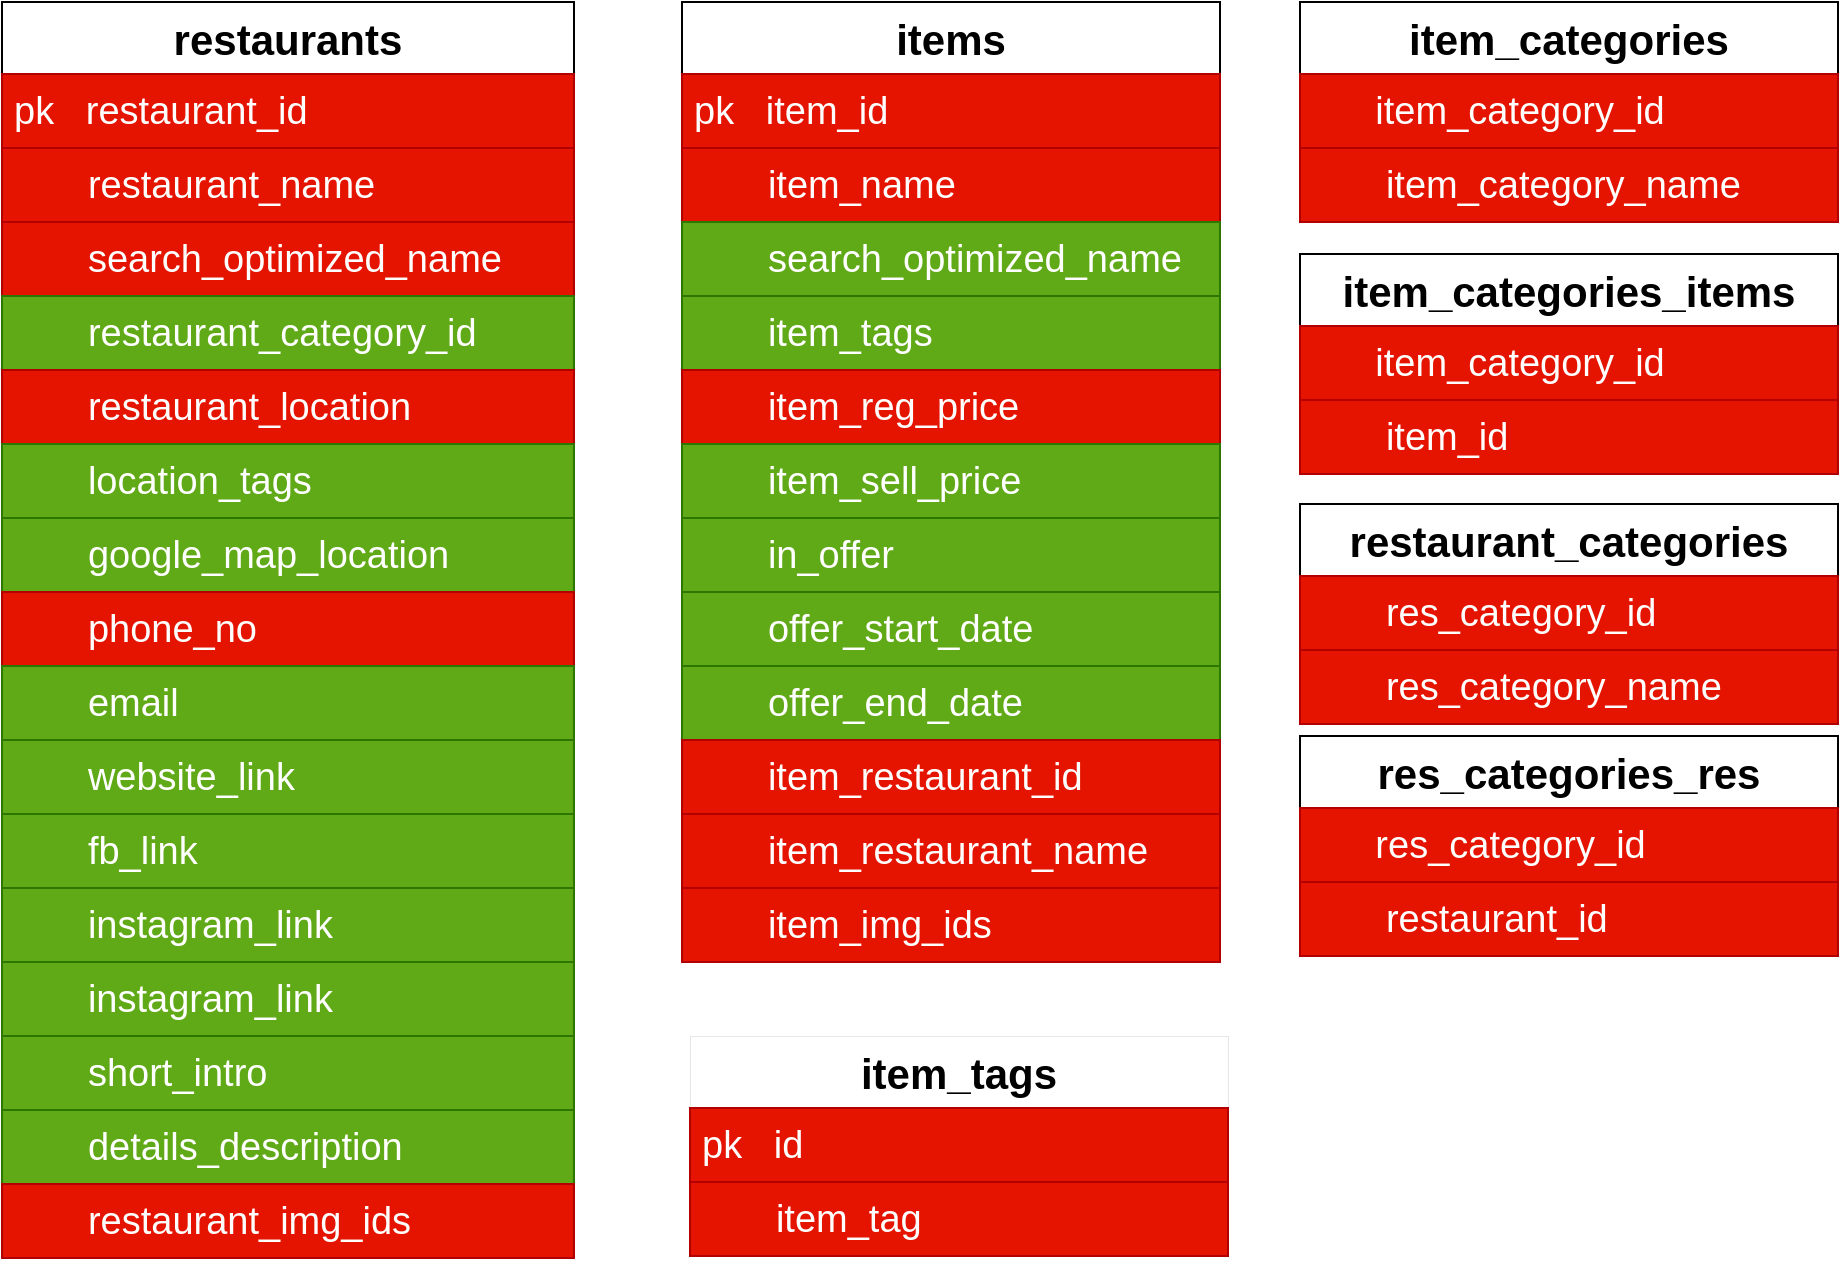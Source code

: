 <mxfile>
    <diagram id="-TH5niIT8qfvevKe-ZTf" name="Page-1">
        <mxGraphModel dx="811" dy="301" grid="0" gridSize="10" guides="1" tooltips="1" connect="1" arrows="1" fold="1" page="1" pageScale="1" pageWidth="1169" pageHeight="827" background="#ffffff" math="0" shadow="0">
            <root>
                <mxCell id="0"/>
                <mxCell id="1" parent="0"/>
                <mxCell id="2" value="restaurants" style="swimlane;fontStyle=1;align=center;verticalAlign=middle;childLayout=stackLayout;horizontal=1;startSize=34;horizontalStack=0;resizeParent=1;resizeParentMax=0;resizeLast=0;collapsible=1;marginBottom=0;strokeWidth=1;fontSize=21;labelBackgroundColor=none;strokeColor=#000000;swimlaneLine=0;fillColor=default;" vertex="1" parent="1">
                    <mxGeometry x="19" y="39" width="286" height="628" as="geometry">
                        <mxRectangle x="19" y="39" width="260" height="36" as="alternateBounds"/>
                    </mxGeometry>
                </mxCell>
                <mxCell id="4" value="" style="line;strokeWidth=1;fillColor=none;align=left;verticalAlign=middle;spacingTop=-1;spacingLeft=3;spacingRight=3;rotatable=0;labelPosition=right;points=[];portConstraint=eastwest;strokeColor=none;" vertex="1" parent="2">
                    <mxGeometry y="34" width="286" height="2" as="geometry"/>
                </mxCell>
                <mxCell id="14" value="pk   restaurant_id" style="text;strokeColor=#B20000;fillColor=#e51400;align=left;verticalAlign=top;spacingLeft=4;spacingRight=4;overflow=hidden;rotatable=0;points=[[0,0.5],[1,0.5]];portConstraint=eastwest;labelBackgroundColor=none;fontColor=#ffffff;strokeWidth=1;fontSize=19;" vertex="1" parent="2">
                    <mxGeometry y="36" width="286" height="37" as="geometry"/>
                </mxCell>
                <mxCell id="16" value="       restaurant_name" style="text;strokeColor=#B20000;fillColor=#e51400;align=left;verticalAlign=top;spacingLeft=4;spacingRight=4;overflow=hidden;rotatable=0;points=[[0,0.5],[1,0.5]];portConstraint=eastwest;labelBackgroundColor=none;fontColor=#ffffff;strokeWidth=1;fontSize=19;" vertex="1" parent="2">
                    <mxGeometry y="73" width="286" height="37" as="geometry"/>
                </mxCell>
                <mxCell id="23" value="       search_optimized_name" style="text;strokeColor=#B20000;fillColor=#e51400;align=left;verticalAlign=top;spacingLeft=4;spacingRight=4;overflow=hidden;rotatable=0;points=[[0,0.5],[1,0.5]];portConstraint=eastwest;labelBackgroundColor=none;fontColor=#ffffff;strokeWidth=1;fontSize=19;" vertex="1" parent="2">
                    <mxGeometry y="110" width="286" height="37" as="geometry"/>
                </mxCell>
                <mxCell id="21" value="       restaurant_category_id" style="text;strokeColor=#2D7600;fillColor=#60a917;align=left;verticalAlign=top;spacingLeft=4;spacingRight=4;overflow=hidden;rotatable=0;points=[[0,0.5],[1,0.5]];portConstraint=eastwest;labelBackgroundColor=none;fontColor=#ffffff;strokeWidth=1;fontSize=19;" vertex="1" parent="2">
                    <mxGeometry y="147" width="286" height="37" as="geometry"/>
                </mxCell>
                <mxCell id="22" value="       restaurant_location" style="text;strokeColor=#B20000;fillColor=#e51400;align=left;verticalAlign=top;spacingLeft=4;spacingRight=4;overflow=hidden;rotatable=0;points=[[0,0.5],[1,0.5]];portConstraint=eastwest;labelBackgroundColor=none;fontColor=#ffffff;strokeWidth=1;fontSize=19;" vertex="1" parent="2">
                    <mxGeometry y="184" width="286" height="37" as="geometry"/>
                </mxCell>
                <mxCell id="32" value="       location_tags" style="text;strokeColor=#2D7600;fillColor=#60a917;align=left;verticalAlign=top;spacingLeft=4;spacingRight=4;overflow=hidden;rotatable=0;points=[[0,0.5],[1,0.5]];portConstraint=eastwest;labelBackgroundColor=none;fontColor=#ffffff;strokeWidth=1;fontSize=19;" vertex="1" parent="2">
                    <mxGeometry y="221" width="286" height="37" as="geometry"/>
                </mxCell>
                <mxCell id="24" value="       google_map_location" style="text;strokeColor=#2D7600;fillColor=#60a917;align=left;verticalAlign=top;spacingLeft=4;spacingRight=4;overflow=hidden;rotatable=0;points=[[0,0.5],[1,0.5]];portConstraint=eastwest;labelBackgroundColor=none;fontColor=#ffffff;strokeWidth=1;fontSize=19;" vertex="1" parent="2">
                    <mxGeometry y="258" width="286" height="37" as="geometry"/>
                </mxCell>
                <mxCell id="26" value="       phone_no" style="text;strokeColor=#B20000;fillColor=#e51400;align=left;verticalAlign=top;spacingLeft=4;spacingRight=4;overflow=hidden;rotatable=0;points=[[0,0.5],[1,0.5]];portConstraint=eastwest;labelBackgroundColor=none;fontColor=#ffffff;strokeWidth=1;fontSize=19;" vertex="1" parent="2">
                    <mxGeometry y="295" width="286" height="37" as="geometry"/>
                </mxCell>
                <mxCell id="27" value="       email" style="text;strokeColor=#2D7600;fillColor=#60a917;align=left;verticalAlign=top;spacingLeft=4;spacingRight=4;overflow=hidden;rotatable=0;points=[[0,0.5],[1,0.5]];portConstraint=eastwest;labelBackgroundColor=none;fontColor=#ffffff;strokeWidth=1;fontSize=19;" vertex="1" parent="2">
                    <mxGeometry y="332" width="286" height="37" as="geometry"/>
                </mxCell>
                <mxCell id="28" value="       website_link" style="text;strokeColor=#2D7600;fillColor=#60a917;align=left;verticalAlign=top;spacingLeft=4;spacingRight=4;overflow=hidden;rotatable=0;points=[[0,0.5],[1,0.5]];portConstraint=eastwest;labelBackgroundColor=none;fontColor=#ffffff;strokeWidth=1;fontSize=19;" vertex="1" parent="2">
                    <mxGeometry y="369" width="286" height="37" as="geometry"/>
                </mxCell>
                <mxCell id="29" value="       fb_link" style="text;strokeColor=#2D7600;fillColor=#60a917;align=left;verticalAlign=top;spacingLeft=4;spacingRight=4;overflow=hidden;rotatable=0;points=[[0,0.5],[1,0.5]];portConstraint=eastwest;labelBackgroundColor=none;fontColor=#ffffff;strokeWidth=1;fontSize=19;" vertex="1" parent="2">
                    <mxGeometry y="406" width="286" height="37" as="geometry"/>
                </mxCell>
                <mxCell id="30" value="       instagram_link" style="text;strokeColor=#2D7600;fillColor=#60a917;align=left;verticalAlign=top;spacingLeft=4;spacingRight=4;overflow=hidden;rotatable=0;points=[[0,0.5],[1,0.5]];portConstraint=eastwest;labelBackgroundColor=none;fontColor=#ffffff;strokeWidth=1;fontSize=19;" vertex="1" parent="2">
                    <mxGeometry y="443" width="286" height="37" as="geometry"/>
                </mxCell>
                <mxCell id="31" value="       instagram_link" style="text;strokeColor=#2D7600;fillColor=#60a917;align=left;verticalAlign=top;spacingLeft=4;spacingRight=4;overflow=hidden;rotatable=0;points=[[0,0.5],[1,0.5]];portConstraint=eastwest;labelBackgroundColor=none;fontColor=#ffffff;strokeWidth=1;fontSize=19;" vertex="1" parent="2">
                    <mxGeometry y="480" width="286" height="37" as="geometry"/>
                </mxCell>
                <mxCell id="33" value="       short_intro" style="text;strokeColor=#2D7600;fillColor=#60a917;align=left;verticalAlign=top;spacingLeft=4;spacingRight=4;overflow=hidden;rotatable=0;points=[[0,0.5],[1,0.5]];portConstraint=eastwest;labelBackgroundColor=none;fontColor=#ffffff;strokeWidth=1;fontSize=19;" vertex="1" parent="2">
                    <mxGeometry y="517" width="286" height="37" as="geometry"/>
                </mxCell>
                <mxCell id="34" value="       details_description" style="text;strokeColor=#2D7600;fillColor=#60a917;align=left;verticalAlign=top;spacingLeft=4;spacingRight=4;overflow=hidden;rotatable=0;points=[[0,0.5],[1,0.5]];portConstraint=eastwest;labelBackgroundColor=none;fontColor=#ffffff;strokeWidth=1;fontSize=19;" vertex="1" parent="2">
                    <mxGeometry y="554" width="286" height="37" as="geometry"/>
                </mxCell>
                <mxCell id="52" value="       restaurant_img_ids" style="text;strokeColor=#B20000;fillColor=#e51400;align=left;verticalAlign=top;spacingLeft=4;spacingRight=4;overflow=hidden;rotatable=0;points=[[0,0.5],[1,0.5]];portConstraint=eastwest;labelBackgroundColor=none;fontColor=#ffffff;strokeWidth=1;fontSize=19;" vertex="1" parent="2">
                    <mxGeometry y="591" width="286" height="37" as="geometry"/>
                </mxCell>
                <mxCell id="U1Lam06arpVIEoWtVpNZ-52" value="items" style="swimlane;fontStyle=1;align=center;verticalAlign=middle;childLayout=stackLayout;horizontal=1;startSize=34;horizontalStack=0;resizeParent=1;resizeParentMax=0;resizeLast=0;collapsible=1;marginBottom=0;strokeWidth=1;fontSize=21;labelBackgroundColor=none;strokeColor=#000000;swimlaneLine=0;fillColor=default;" vertex="1" parent="1">
                    <mxGeometry x="359" y="39" width="269" height="480" as="geometry">
                        <mxRectangle x="359" y="39" width="260" height="36" as="alternateBounds"/>
                    </mxGeometry>
                </mxCell>
                <mxCell id="U1Lam06arpVIEoWtVpNZ-53" value="" style="line;strokeWidth=1;fillColor=none;align=left;verticalAlign=middle;spacingTop=-1;spacingLeft=3;spacingRight=3;rotatable=0;labelPosition=right;points=[];portConstraint=eastwest;strokeColor=none;" vertex="1" parent="U1Lam06arpVIEoWtVpNZ-52">
                    <mxGeometry y="34" width="269" height="2" as="geometry"/>
                </mxCell>
                <mxCell id="U1Lam06arpVIEoWtVpNZ-54" value="pk   item_id" style="text;strokeColor=#B20000;fillColor=#e51400;align=left;verticalAlign=top;spacingLeft=4;spacingRight=4;overflow=hidden;rotatable=0;points=[[0,0.5],[1,0.5]];portConstraint=eastwest;labelBackgroundColor=none;fontColor=#ffffff;strokeWidth=1;fontSize=19;" vertex="1" parent="U1Lam06arpVIEoWtVpNZ-52">
                    <mxGeometry y="36" width="269" height="37" as="geometry"/>
                </mxCell>
                <mxCell id="U1Lam06arpVIEoWtVpNZ-55" value="       item_name" style="text;strokeColor=#B20000;fillColor=#e51400;align=left;verticalAlign=top;spacingLeft=4;spacingRight=4;overflow=hidden;rotatable=0;points=[[0,0.5],[1,0.5]];portConstraint=eastwest;labelBackgroundColor=none;fontColor=#ffffff;strokeWidth=1;fontSize=19;" vertex="1" parent="U1Lam06arpVIEoWtVpNZ-52">
                    <mxGeometry y="73" width="269" height="37" as="geometry"/>
                </mxCell>
                <mxCell id="U1Lam06arpVIEoWtVpNZ-57" value="       search_optimized_name" style="text;strokeColor=#2D7600;fillColor=#60a917;align=left;verticalAlign=top;spacingLeft=4;spacingRight=4;overflow=hidden;rotatable=0;points=[[0,0.5],[1,0.5]];portConstraint=eastwest;labelBackgroundColor=none;fontColor=#ffffff;strokeWidth=1;fontSize=19;" vertex="1" parent="U1Lam06arpVIEoWtVpNZ-52">
                    <mxGeometry y="110" width="269" height="37" as="geometry"/>
                </mxCell>
                <mxCell id="U1Lam06arpVIEoWtVpNZ-58" value="       item_tags" style="text;strokeColor=#2D7600;fillColor=#60a917;align=left;verticalAlign=top;spacingLeft=4;spacingRight=4;overflow=hidden;rotatable=0;points=[[0,0.5],[1,0.5]];portConstraint=eastwest;labelBackgroundColor=none;fontColor=#ffffff;strokeWidth=1;fontSize=19;" vertex="1" parent="U1Lam06arpVIEoWtVpNZ-52">
                    <mxGeometry y="147" width="269" height="37" as="geometry"/>
                </mxCell>
                <mxCell id="U1Lam06arpVIEoWtVpNZ-59" value="       item_reg_price" style="text;strokeColor=#B20000;fillColor=#e51400;align=left;verticalAlign=top;spacingLeft=4;spacingRight=4;overflow=hidden;rotatable=0;points=[[0,0.5],[1,0.5]];portConstraint=eastwest;labelBackgroundColor=none;fontColor=#ffffff;strokeWidth=1;fontSize=19;" vertex="1" parent="U1Lam06arpVIEoWtVpNZ-52">
                    <mxGeometry y="184" width="269" height="37" as="geometry"/>
                </mxCell>
                <mxCell id="U1Lam06arpVIEoWtVpNZ-60" value="       item_sell_price" style="text;strokeColor=#2D7600;fillColor=#60a917;align=left;verticalAlign=top;spacingLeft=4;spacingRight=4;overflow=hidden;rotatable=0;points=[[0,0.5],[1,0.5]];portConstraint=eastwest;labelBackgroundColor=none;fontColor=#ffffff;strokeWidth=1;fontSize=19;" vertex="1" parent="U1Lam06arpVIEoWtVpNZ-52">
                    <mxGeometry y="221" width="269" height="37" as="geometry"/>
                </mxCell>
                <mxCell id="U1Lam06arpVIEoWtVpNZ-70" value="       in_offer" style="text;strokeColor=#2D7600;fillColor=#60a917;align=left;verticalAlign=top;spacingLeft=4;spacingRight=4;overflow=hidden;rotatable=0;points=[[0,0.5],[1,0.5]];portConstraint=eastwest;labelBackgroundColor=none;fontColor=#ffffff;strokeWidth=1;fontSize=19;" vertex="1" parent="U1Lam06arpVIEoWtVpNZ-52">
                    <mxGeometry y="258" width="269" height="37" as="geometry"/>
                </mxCell>
                <mxCell id="U1Lam06arpVIEoWtVpNZ-73" value="       offer_start_date" style="text;strokeColor=#2D7600;fillColor=#60a917;align=left;verticalAlign=top;spacingLeft=4;spacingRight=4;overflow=hidden;rotatable=0;points=[[0,0.5],[1,0.5]];portConstraint=eastwest;labelBackgroundColor=none;fontColor=#ffffff;strokeWidth=1;fontSize=19;" vertex="1" parent="U1Lam06arpVIEoWtVpNZ-52">
                    <mxGeometry y="295" width="269" height="37" as="geometry"/>
                </mxCell>
                <mxCell id="U1Lam06arpVIEoWtVpNZ-74" value="       offer_end_date" style="text;strokeColor=#2D7600;fillColor=#60a917;align=left;verticalAlign=top;spacingLeft=4;spacingRight=4;overflow=hidden;rotatable=0;points=[[0,0.5],[1,0.5]];portConstraint=eastwest;labelBackgroundColor=none;fontColor=#ffffff;strokeWidth=1;fontSize=19;" vertex="1" parent="U1Lam06arpVIEoWtVpNZ-52">
                    <mxGeometry y="332" width="269" height="37" as="geometry"/>
                </mxCell>
                <mxCell id="U1Lam06arpVIEoWtVpNZ-72" value="       item_restaurant_id" style="text;strokeColor=#B20000;fillColor=#e51400;align=left;verticalAlign=top;spacingLeft=4;spacingRight=4;overflow=hidden;rotatable=0;points=[[0,0.5],[1,0.5]];portConstraint=eastwest;labelBackgroundColor=none;fontColor=#ffffff;strokeWidth=1;fontSize=19;" vertex="1" parent="U1Lam06arpVIEoWtVpNZ-52">
                    <mxGeometry y="369" width="269" height="37" as="geometry"/>
                </mxCell>
                <mxCell id="U1Lam06arpVIEoWtVpNZ-71" value="       item_restaurant_name" style="text;strokeColor=#B20000;fillColor=#e51400;align=left;verticalAlign=top;spacingLeft=4;spacingRight=4;overflow=hidden;rotatable=0;points=[[0,0.5],[1,0.5]];portConstraint=eastwest;labelBackgroundColor=none;fontColor=#ffffff;strokeWidth=1;fontSize=19;" vertex="1" parent="U1Lam06arpVIEoWtVpNZ-52">
                    <mxGeometry y="406" width="269" height="37" as="geometry"/>
                </mxCell>
                <mxCell id="U1Lam06arpVIEoWtVpNZ-75" value="       item_img_ids&#10;" style="text;strokeColor=#B20000;fillColor=#e51400;align=left;verticalAlign=top;spacingLeft=4;spacingRight=4;overflow=hidden;rotatable=0;points=[[0,0.5],[1,0.5]];portConstraint=eastwest;labelBackgroundColor=none;fontColor=#ffffff;strokeWidth=1;fontSize=19;" vertex="1" parent="U1Lam06arpVIEoWtVpNZ-52">
                    <mxGeometry y="443" width="269" height="37" as="geometry"/>
                </mxCell>
                <mxCell id="U1Lam06arpVIEoWtVpNZ-76" value="item_categories" style="swimlane;fontStyle=1;align=center;verticalAlign=middle;childLayout=stackLayout;horizontal=1;startSize=34;horizontalStack=0;resizeParent=1;resizeParentMax=0;resizeLast=0;collapsible=1;marginBottom=0;strokeWidth=1;fontSize=21;labelBackgroundColor=none;strokeColor=#000000;swimlaneLine=0;fillColor=default;" vertex="1" parent="1">
                    <mxGeometry x="668" y="39" width="269" height="110" as="geometry">
                        <mxRectangle x="668" y="39" width="260" height="36" as="alternateBounds"/>
                    </mxGeometry>
                </mxCell>
                <mxCell id="U1Lam06arpVIEoWtVpNZ-77" value="" style="line;strokeWidth=1;fillColor=none;align=left;verticalAlign=middle;spacingTop=-1;spacingLeft=3;spacingRight=3;rotatable=0;labelPosition=right;points=[];portConstraint=eastwest;strokeColor=none;" vertex="1" parent="U1Lam06arpVIEoWtVpNZ-76">
                    <mxGeometry y="34" width="269" height="2" as="geometry"/>
                </mxCell>
                <mxCell id="U1Lam06arpVIEoWtVpNZ-78" value="      item_category_id" style="text;strokeColor=#B20000;fillColor=#e51400;align=left;verticalAlign=top;spacingLeft=4;spacingRight=4;overflow=hidden;rotatable=0;points=[[0,0.5],[1,0.5]];portConstraint=eastwest;labelBackgroundColor=none;fontColor=#ffffff;strokeWidth=1;fontSize=19;" vertex="1" parent="U1Lam06arpVIEoWtVpNZ-76">
                    <mxGeometry y="36" width="269" height="37" as="geometry"/>
                </mxCell>
                <mxCell id="U1Lam06arpVIEoWtVpNZ-79" value="       item_category_name" style="text;strokeColor=#B20000;fillColor=#e51400;align=left;verticalAlign=top;spacingLeft=4;spacingRight=4;overflow=hidden;rotatable=0;points=[[0,0.5],[1,0.5]];portConstraint=eastwest;labelBackgroundColor=none;fontColor=#ffffff;strokeWidth=1;fontSize=19;" vertex="1" parent="U1Lam06arpVIEoWtVpNZ-76">
                    <mxGeometry y="73" width="269" height="37" as="geometry"/>
                </mxCell>
                <mxCell id="U1Lam06arpVIEoWtVpNZ-91" value="res_categories_res" style="swimlane;fontStyle=1;align=center;verticalAlign=middle;childLayout=stackLayout;horizontal=1;startSize=34;horizontalStack=0;resizeParent=1;resizeParentMax=0;resizeLast=0;collapsible=1;marginBottom=0;strokeWidth=1;fontSize=21;labelBackgroundColor=none;strokeColor=#000000;swimlaneLine=0;fillColor=default;" vertex="1" parent="1">
                    <mxGeometry x="668" y="406" width="269" height="110" as="geometry">
                        <mxRectangle x="668" y="406" width="260" height="36" as="alternateBounds"/>
                    </mxGeometry>
                </mxCell>
                <mxCell id="U1Lam06arpVIEoWtVpNZ-92" value="" style="line;strokeWidth=1;fillColor=none;align=left;verticalAlign=middle;spacingTop=-1;spacingLeft=3;spacingRight=3;rotatable=0;labelPosition=right;points=[];portConstraint=eastwest;strokeColor=none;" vertex="1" parent="U1Lam06arpVIEoWtVpNZ-91">
                    <mxGeometry y="34" width="269" height="2" as="geometry"/>
                </mxCell>
                <mxCell id="U1Lam06arpVIEoWtVpNZ-93" value="      res_category_id" style="text;strokeColor=#B20000;fillColor=#e51400;align=left;verticalAlign=top;spacingLeft=4;spacingRight=4;overflow=hidden;rotatable=0;points=[[0,0.5],[1,0.5]];portConstraint=eastwest;labelBackgroundColor=none;fontColor=#ffffff;strokeWidth=1;fontSize=19;" vertex="1" parent="U1Lam06arpVIEoWtVpNZ-91">
                    <mxGeometry y="36" width="269" height="37" as="geometry"/>
                </mxCell>
                <mxCell id="U1Lam06arpVIEoWtVpNZ-94" value="       restaurant_id" style="text;strokeColor=#B20000;fillColor=#e51400;align=left;verticalAlign=top;spacingLeft=4;spacingRight=4;overflow=hidden;rotatable=0;points=[[0,0.5],[1,0.5]];portConstraint=eastwest;labelBackgroundColor=none;fontColor=#ffffff;strokeWidth=1;fontSize=19;" vertex="1" parent="U1Lam06arpVIEoWtVpNZ-91">
                    <mxGeometry y="73" width="269" height="37" as="geometry"/>
                </mxCell>
                <mxCell id="U1Lam06arpVIEoWtVpNZ-95" value="item_categories_items" style="swimlane;fontStyle=1;align=center;verticalAlign=middle;childLayout=stackLayout;horizontal=1;startSize=34;horizontalStack=0;resizeParent=1;resizeParentMax=0;resizeLast=0;collapsible=1;marginBottom=0;strokeWidth=1;fontSize=21;labelBackgroundColor=none;strokeColor=#000000;swimlaneLine=0;fillColor=default;" vertex="1" parent="1">
                    <mxGeometry x="668" y="165" width="269" height="110" as="geometry">
                        <mxRectangle x="668" y="39" width="260" height="36" as="alternateBounds"/>
                    </mxGeometry>
                </mxCell>
                <mxCell id="U1Lam06arpVIEoWtVpNZ-96" value="" style="line;strokeWidth=1;fillColor=none;align=left;verticalAlign=middle;spacingTop=-1;spacingLeft=3;spacingRight=3;rotatable=0;labelPosition=right;points=[];portConstraint=eastwest;strokeColor=none;" vertex="1" parent="U1Lam06arpVIEoWtVpNZ-95">
                    <mxGeometry y="34" width="269" height="2" as="geometry"/>
                </mxCell>
                <mxCell id="U1Lam06arpVIEoWtVpNZ-97" value="      item_category_id" style="text;strokeColor=#B20000;fillColor=#e51400;align=left;verticalAlign=top;spacingLeft=4;spacingRight=4;overflow=hidden;rotatable=0;points=[[0,0.5],[1,0.5]];portConstraint=eastwest;labelBackgroundColor=none;fontColor=#ffffff;strokeWidth=1;fontSize=19;" vertex="1" parent="U1Lam06arpVIEoWtVpNZ-95">
                    <mxGeometry y="36" width="269" height="37" as="geometry"/>
                </mxCell>
                <mxCell id="U1Lam06arpVIEoWtVpNZ-98" value="       item_id" style="text;strokeColor=#B20000;fillColor=#e51400;align=left;verticalAlign=top;spacingLeft=4;spacingRight=4;overflow=hidden;rotatable=0;points=[[0,0.5],[1,0.5]];portConstraint=eastwest;labelBackgroundColor=none;fontColor=#ffffff;strokeWidth=1;fontSize=19;" vertex="1" parent="U1Lam06arpVIEoWtVpNZ-95">
                    <mxGeometry y="73" width="269" height="37" as="geometry"/>
                </mxCell>
                <mxCell id="U1Lam06arpVIEoWtVpNZ-99" value="restaurant_categories" style="swimlane;fontStyle=1;align=center;verticalAlign=middle;childLayout=stackLayout;horizontal=1;startSize=34;horizontalStack=0;resizeParent=1;resizeParentMax=0;resizeLast=0;collapsible=1;marginBottom=0;strokeWidth=1;fontSize=21;labelBackgroundColor=none;strokeColor=#000000;swimlaneLine=0;fillColor=default;" vertex="1" parent="1">
                    <mxGeometry x="668" y="290" width="269" height="110" as="geometry">
                        <mxRectangle x="668" y="290" width="260" height="36" as="alternateBounds"/>
                    </mxGeometry>
                </mxCell>
                <mxCell id="U1Lam06arpVIEoWtVpNZ-100" value="" style="line;strokeWidth=1;fillColor=none;align=left;verticalAlign=middle;spacingTop=-1;spacingLeft=3;spacingRight=3;rotatable=0;labelPosition=right;points=[];portConstraint=eastwest;strokeColor=none;" vertex="1" parent="U1Lam06arpVIEoWtVpNZ-99">
                    <mxGeometry y="34" width="269" height="2" as="geometry"/>
                </mxCell>
                <mxCell id="U1Lam06arpVIEoWtVpNZ-101" value="       res_category_id" style="text;strokeColor=#B20000;fillColor=#e51400;align=left;verticalAlign=top;spacingLeft=4;spacingRight=4;overflow=hidden;rotatable=0;points=[[0,0.5],[1,0.5]];portConstraint=eastwest;labelBackgroundColor=none;fontColor=#ffffff;strokeWidth=1;fontSize=19;" vertex="1" parent="U1Lam06arpVIEoWtVpNZ-99">
                    <mxGeometry y="36" width="269" height="37" as="geometry"/>
                </mxCell>
                <mxCell id="U1Lam06arpVIEoWtVpNZ-102" value="       res_category_name" style="text;strokeColor=#B20000;fillColor=#e51400;align=left;verticalAlign=top;spacingLeft=4;spacingRight=4;overflow=hidden;rotatable=0;points=[[0,0.5],[1,0.5]];portConstraint=eastwest;labelBackgroundColor=none;fontColor=#ffffff;strokeWidth=1;fontSize=19;" vertex="1" parent="U1Lam06arpVIEoWtVpNZ-99">
                    <mxGeometry y="73" width="269" height="37" as="geometry"/>
                </mxCell>
                <mxCell id="LATyGfZJ7SO9DQJMhyyA-52" value="item_tags" style="swimlane;fontStyle=1;align=center;verticalAlign=middle;childLayout=stackLayout;horizontal=1;startSize=34;horizontalStack=0;resizeParent=1;resizeParentMax=0;resizeLast=0;collapsible=1;marginBottom=0;strokeWidth=0;fontSize=21;labelBackgroundColor=none;strokeColor=#000000;swimlaneLine=0;fillColor=default;" vertex="1" parent="1">
                    <mxGeometry x="363" y="556" width="269" height="110" as="geometry">
                        <mxRectangle x="19" y="39" width="260" height="36" as="alternateBounds"/>
                    </mxGeometry>
                </mxCell>
                <mxCell id="LATyGfZJ7SO9DQJMhyyA-53" value="" style="line;strokeWidth=1;fillColor=none;align=left;verticalAlign=middle;spacingTop=-1;spacingLeft=3;spacingRight=3;rotatable=0;labelPosition=right;points=[];portConstraint=eastwest;strokeColor=none;" vertex="1" parent="LATyGfZJ7SO9DQJMhyyA-52">
                    <mxGeometry y="34" width="269" height="2" as="geometry"/>
                </mxCell>
                <mxCell id="LATyGfZJ7SO9DQJMhyyA-54" value="pk   id" style="text;strokeColor=#B20000;fillColor=#e51400;align=left;verticalAlign=top;spacingLeft=4;spacingRight=4;overflow=hidden;rotatable=0;points=[[0,0.5],[1,0.5]];portConstraint=eastwest;labelBackgroundColor=none;fontColor=#ffffff;strokeWidth=1;fontSize=19;" vertex="1" parent="LATyGfZJ7SO9DQJMhyyA-52">
                    <mxGeometry y="36" width="269" height="37" as="geometry"/>
                </mxCell>
                <mxCell id="LATyGfZJ7SO9DQJMhyyA-55" value="       item_tag" style="text;strokeColor=#B20000;fillColor=#e51400;align=left;verticalAlign=top;spacingLeft=4;spacingRight=4;overflow=hidden;rotatable=0;points=[[0,0.5],[1,0.5]];portConstraint=eastwest;labelBackgroundColor=none;fontColor=#ffffff;strokeWidth=1;fontSize=19;" vertex="1" parent="LATyGfZJ7SO9DQJMhyyA-52">
                    <mxGeometry y="73" width="269" height="37" as="geometry"/>
                </mxCell>
            </root>
        </mxGraphModel>
    </diagram>
    <diagram name="page2" id="Si32Oo2oabg2GPwbRhai">
        <mxGraphModel dx="608" dy="226" grid="0" gridSize="10" guides="1" tooltips="1" connect="1" arrows="1" fold="1" page="1" pageScale="1" pageWidth="1169" pageHeight="827" background="#ffffff" math="0" shadow="0">
            <root>
                <mxCell id="ezxxoLJ7P5ZrjPc3StpG-0"/>
                <mxCell id="ezxxoLJ7P5ZrjPc3StpG-1" parent="ezxxoLJ7P5ZrjPc3StpG-0"/>
                <mxCell id="ezxxoLJ7P5ZrjPc3StpG-2" value="medias" style="swimlane;fontStyle=1;align=center;verticalAlign=middle;childLayout=stackLayout;horizontal=1;startSize=34;horizontalStack=0;resizeParent=1;resizeParentMax=0;resizeLast=0;collapsible=1;marginBottom=0;strokeWidth=0;fontSize=21;labelBackgroundColor=none;strokeColor=#000000;swimlaneLine=0;fillColor=default;" vertex="1" parent="ezxxoLJ7P5ZrjPc3StpG-1">
                    <mxGeometry x="19" y="39" width="269" height="147" as="geometry">
                        <mxRectangle x="19" y="39" width="260" height="36" as="alternateBounds"/>
                    </mxGeometry>
                </mxCell>
                <mxCell id="ezxxoLJ7P5ZrjPc3StpG-3" value="" style="line;strokeWidth=1;fillColor=none;align=left;verticalAlign=middle;spacingTop=-1;spacingLeft=3;spacingRight=3;rotatable=0;labelPosition=right;points=[];portConstraint=eastwest;strokeColor=none;" vertex="1" parent="ezxxoLJ7P5ZrjPc3StpG-2">
                    <mxGeometry y="34" width="269" height="2" as="geometry"/>
                </mxCell>
                <mxCell id="ezxxoLJ7P5ZrjPc3StpG-4" value="pk   id" style="text;strokeColor=#B20000;fillColor=#e51400;align=left;verticalAlign=top;spacingLeft=4;spacingRight=4;overflow=hidden;rotatable=0;points=[[0,0.5],[1,0.5]];portConstraint=eastwest;labelBackgroundColor=none;fontColor=#ffffff;strokeWidth=1;fontSize=19;" vertex="1" parent="ezxxoLJ7P5ZrjPc3StpG-2">
                    <mxGeometry y="36" width="269" height="37" as="geometry"/>
                </mxCell>
                <mxCell id="ezxxoLJ7P5ZrjPc3StpG-9" value="       media_url" style="text;strokeColor=#B20000;fillColor=#e51400;align=left;verticalAlign=top;spacingLeft=4;spacingRight=4;overflow=hidden;rotatable=0;points=[[0,0.5],[1,0.5]];portConstraint=eastwest;labelBackgroundColor=none;fontColor=#ffffff;strokeWidth=1;fontSize=19;" vertex="1" parent="ezxxoLJ7P5ZrjPc3StpG-2">
                    <mxGeometry y="73" width="269" height="37" as="geometry"/>
                </mxCell>
                <mxCell id="ezxxoLJ7P5ZrjPc3StpG-19" value="       media_uploader_id" style="text;strokeColor=#2D7600;fillColor=#60a917;align=left;verticalAlign=top;spacingLeft=4;spacingRight=4;overflow=hidden;rotatable=0;points=[[0,0.5],[1,0.5]];portConstraint=eastwest;labelBackgroundColor=none;fontColor=#ffffff;strokeWidth=1;fontSize=19;" vertex="1" parent="ezxxoLJ7P5ZrjPc3StpG-2">
                    <mxGeometry y="110" width="269" height="37" as="geometry"/>
                </mxCell>
                <mxCell id="RfnB-6ntf6B7-69k1LJ9-0" value="roles" style="swimlane;fontStyle=1;align=center;verticalAlign=middle;childLayout=stackLayout;horizontal=1;startSize=34;horizontalStack=0;resizeParent=1;resizeParentMax=0;resizeLast=0;collapsible=1;marginBottom=0;strokeWidth=1;fontSize=21;labelBackgroundColor=none;strokeColor=#000000;swimlaneLine=0;fillColor=default;" vertex="1" parent="ezxxoLJ7P5ZrjPc3StpG-1">
                    <mxGeometry x="299" y="39" width="269" height="110" as="geometry">
                        <mxRectangle x="668" y="406" width="260" height="36" as="alternateBounds"/>
                    </mxGeometry>
                </mxCell>
                <mxCell id="RfnB-6ntf6B7-69k1LJ9-1" value="" style="line;strokeWidth=1;fillColor=none;align=left;verticalAlign=middle;spacingTop=-1;spacingLeft=3;spacingRight=3;rotatable=0;labelPosition=right;points=[];portConstraint=eastwest;strokeColor=none;" vertex="1" parent="RfnB-6ntf6B7-69k1LJ9-0">
                    <mxGeometry y="34" width="269" height="2" as="geometry"/>
                </mxCell>
                <mxCell id="RfnB-6ntf6B7-69k1LJ9-2" value="       role_id" style="text;strokeColor=#B20000;fillColor=#e51400;align=left;verticalAlign=top;spacingLeft=4;spacingRight=4;overflow=hidden;rotatable=0;points=[[0,0.5],[1,0.5]];portConstraint=eastwest;labelBackgroundColor=none;fontColor=#ffffff;strokeWidth=1;fontSize=19;" vertex="1" parent="RfnB-6ntf6B7-69k1LJ9-0">
                    <mxGeometry y="36" width="269" height="37" as="geometry"/>
                </mxCell>
                <mxCell id="RfnB-6ntf6B7-69k1LJ9-3" value="       role_name" style="text;strokeColor=#B20000;fillColor=#e51400;align=left;verticalAlign=top;spacingLeft=4;spacingRight=4;overflow=hidden;rotatable=0;points=[[0,0.5],[1,0.5]];portConstraint=eastwest;labelBackgroundColor=none;fontColor=#ffffff;strokeWidth=1;fontSize=19;" vertex="1" parent="RfnB-6ntf6B7-69k1LJ9-0">
                    <mxGeometry y="73" width="269" height="37" as="geometry"/>
                </mxCell>
                <mxCell id="RfnB-6ntf6B7-69k1LJ9-4" value="roles_users" style="swimlane;fontStyle=1;align=center;verticalAlign=middle;childLayout=stackLayout;horizontal=1;startSize=34;horizontalStack=0;resizeParent=1;resizeParentMax=0;resizeLast=0;collapsible=1;marginBottom=0;strokeWidth=1;fontSize=21;labelBackgroundColor=none;strokeColor=#000000;swimlaneLine=0;fillColor=default;" vertex="1" parent="ezxxoLJ7P5ZrjPc3StpG-1">
                    <mxGeometry x="299" y="157" width="269" height="110" as="geometry">
                        <mxRectangle x="668" y="406" width="260" height="36" as="alternateBounds"/>
                    </mxGeometry>
                </mxCell>
                <mxCell id="RfnB-6ntf6B7-69k1LJ9-5" value="" style="line;strokeWidth=1;fillColor=none;align=left;verticalAlign=middle;spacingTop=-1;spacingLeft=3;spacingRight=3;rotatable=0;labelPosition=right;points=[];portConstraint=eastwest;strokeColor=none;" vertex="1" parent="RfnB-6ntf6B7-69k1LJ9-4">
                    <mxGeometry y="34" width="269" height="2" as="geometry"/>
                </mxCell>
                <mxCell id="RfnB-6ntf6B7-69k1LJ9-7" value="       users_id" style="text;strokeColor=#B20000;fillColor=#e51400;align=left;verticalAlign=top;spacingLeft=4;spacingRight=4;overflow=hidden;rotatable=0;points=[[0,0.5],[1,0.5]];portConstraint=eastwest;labelBackgroundColor=none;fontColor=#ffffff;strokeWidth=1;fontSize=19;" vertex="1" parent="RfnB-6ntf6B7-69k1LJ9-4">
                    <mxGeometry y="36" width="269" height="37" as="geometry"/>
                </mxCell>
                <mxCell id="RfnB-6ntf6B7-69k1LJ9-6" value="       role_id" style="text;strokeColor=#B20000;fillColor=#e51400;align=left;verticalAlign=top;spacingLeft=4;spacingRight=4;overflow=hidden;rotatable=0;points=[[0,0.5],[1,0.5]];portConstraint=eastwest;labelBackgroundColor=none;fontColor=#ffffff;strokeWidth=1;fontSize=19;" vertex="1" parent="RfnB-6ntf6B7-69k1LJ9-4">
                    <mxGeometry y="73" width="269" height="37" as="geometry"/>
                </mxCell>
                <mxCell id="RfnB-6ntf6B7-69k1LJ9-9" value="" style="edgeStyle=elbowEdgeStyle;elbow=horizontal;endArrow=classic;html=1;fontSize=20;fontColor=#000000;strokeWidth=3;strokeColor=#000000;" edge="1" parent="ezxxoLJ7P5ZrjPc3StpG-1" source="RfnB-6ntf6B7-69k1LJ9-2">
                    <mxGeometry width="50" height="50" relative="1" as="geometry">
                        <mxPoint x="417" y="119" as="sourcePoint"/>
                        <mxPoint x="619" y="69" as="targetPoint"/>
                    </mxGeometry>
                </mxCell>
                <mxCell id="RfnB-6ntf6B7-69k1LJ9-11" value="" style="shape=ext;double=1;rounded=0;whiteSpace=wrap;html=1;labelBackgroundColor=none;fontSize=20;fontColor=#000000;strokeColor=#000000;strokeWidth=1;fillColor=#3399FF;gradientColor=none;" vertex="1" parent="ezxxoLJ7P5ZrjPc3StpG-1">
                    <mxGeometry x="615" y="47" width="212" height="98" as="geometry"/>
                </mxCell>
                <mxCell id="RfnB-6ntf6B7-69k1LJ9-12" value="&lt;h5&gt;&lt;i&gt;super_admin&lt;/i&gt;&lt;/h5&gt;" style="text;strokeColor=none;fillColor=none;html=1;fontSize=24;fontStyle=1;verticalAlign=middle;align=left;labelBackgroundColor=none;fontColor=#FFFFFF;" vertex="1" parent="ezxxoLJ7P5ZrjPc3StpG-1">
                    <mxGeometry x="628" y="59" width="180" height="22" as="geometry"/>
                </mxCell>
                <mxCell id="RfnB-6ntf6B7-69k1LJ9-13" value="&lt;h5&gt;&lt;i&gt;restaurant_owner&lt;/i&gt;&lt;/h5&gt;" style="text;strokeColor=none;fillColor=none;html=1;fontSize=24;fontStyle=1;verticalAlign=middle;align=left;labelBackgroundColor=none;fontColor=#FFFFFF;" vertex="1" parent="ezxxoLJ7P5ZrjPc3StpG-1">
                    <mxGeometry x="625" y="85" width="180" height="22" as="geometry"/>
                </mxCell>
                <mxCell id="RfnB-6ntf6B7-69k1LJ9-14" value="&lt;h5&gt;&lt;i&gt;visitors&lt;/i&gt;&lt;/h5&gt;" style="text;strokeColor=none;fillColor=none;html=1;fontSize=24;fontStyle=1;verticalAlign=middle;align=left;labelBackgroundColor=none;fontColor=#FFFFFF;" vertex="1" parent="ezxxoLJ7P5ZrjPc3StpG-1">
                    <mxGeometry x="628" y="111" width="180" height="22" as="geometry"/>
                </mxCell>
                <mxCell id="Ch1_y1X4u5hKyVOVTeJd-0" value="location_tags" style="swimlane;fontStyle=1;align=center;verticalAlign=middle;childLayout=stackLayout;horizontal=1;startSize=34;horizontalStack=0;resizeParent=1;resizeParentMax=0;resizeLast=0;collapsible=1;marginBottom=0;strokeWidth=0;fontSize=21;labelBackgroundColor=none;strokeColor=#000000;swimlaneLine=0;fillColor=default;" vertex="1" parent="ezxxoLJ7P5ZrjPc3StpG-1">
                    <mxGeometry x="19" y="203" width="269" height="110" as="geometry">
                        <mxRectangle x="19" y="39" width="260" height="36" as="alternateBounds"/>
                    </mxGeometry>
                </mxCell>
                <mxCell id="Ch1_y1X4u5hKyVOVTeJd-1" value="" style="line;strokeWidth=1;fillColor=none;align=left;verticalAlign=middle;spacingTop=-1;spacingLeft=3;spacingRight=3;rotatable=0;labelPosition=right;points=[];portConstraint=eastwest;strokeColor=none;" vertex="1" parent="Ch1_y1X4u5hKyVOVTeJd-0">
                    <mxGeometry y="34" width="269" height="2" as="geometry"/>
                </mxCell>
                <mxCell id="Ch1_y1X4u5hKyVOVTeJd-2" value="pk   id" style="text;strokeColor=#B20000;fillColor=#e51400;align=left;verticalAlign=top;spacingLeft=4;spacingRight=4;overflow=hidden;rotatable=0;points=[[0,0.5],[1,0.5]];portConstraint=eastwest;labelBackgroundColor=none;fontColor=#ffffff;strokeWidth=1;fontSize=19;" vertex="1" parent="Ch1_y1X4u5hKyVOVTeJd-0">
                    <mxGeometry y="36" width="269" height="37" as="geometry"/>
                </mxCell>
                <mxCell id="Ch1_y1X4u5hKyVOVTeJd-3" value="       location_tag" style="text;strokeColor=#B20000;fillColor=#e51400;align=left;verticalAlign=top;spacingLeft=4;spacingRight=4;overflow=hidden;rotatable=0;points=[[0,0.5],[1,0.5]];portConstraint=eastwest;labelBackgroundColor=none;fontColor=#ffffff;strokeWidth=1;fontSize=19;" vertex="1" parent="Ch1_y1X4u5hKyVOVTeJd-0">
                    <mxGeometry y="73" width="269" height="37" as="geometry"/>
                </mxCell>
            </root>
        </mxGraphModel>
    </diagram>
</mxfile>